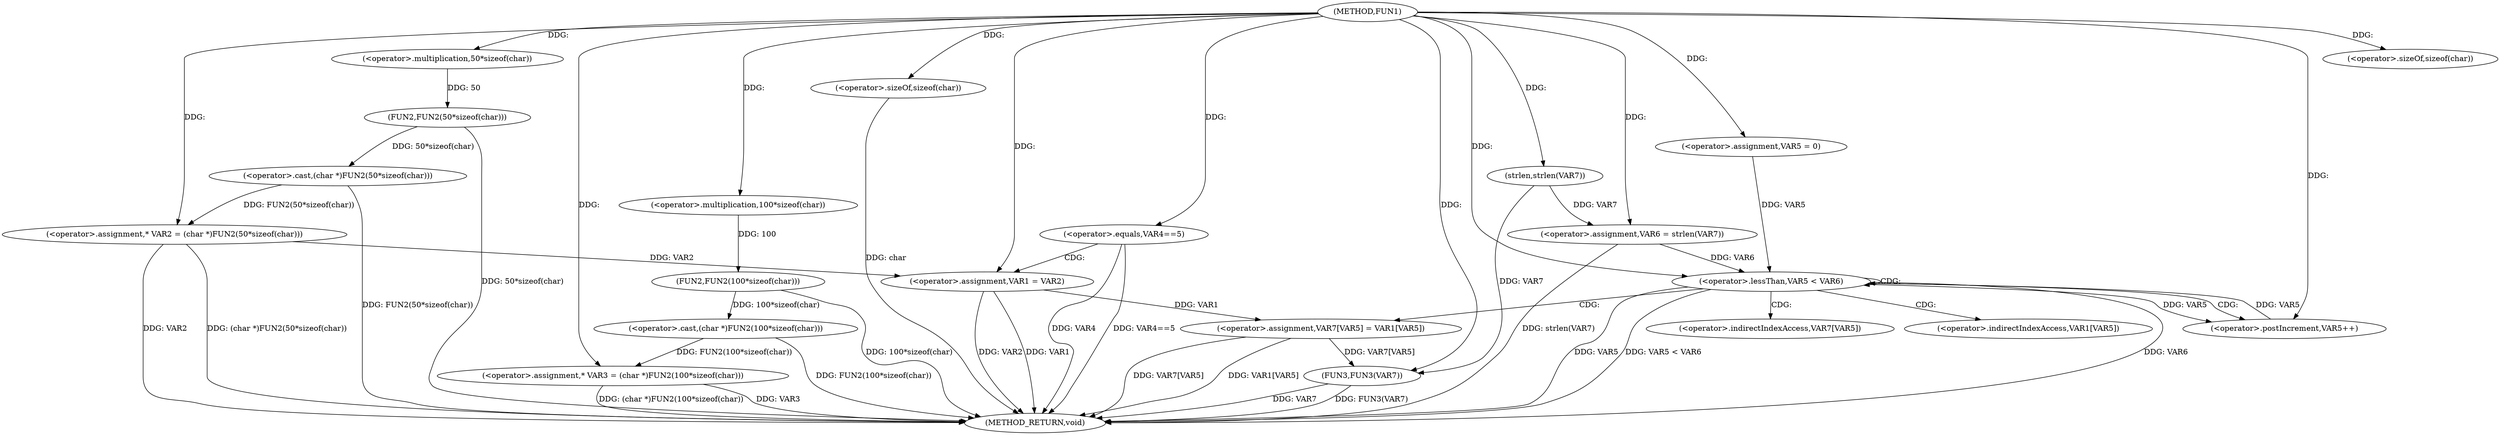 digraph FUN1 {  
"1000100" [label = "(METHOD,FUN1)" ]
"1000158" [label = "(METHOD_RETURN,void)" ]
"1000104" [label = "(<operator>.assignment,* VAR2 = (char *)FUN2(50*sizeof(char)))" ]
"1000106" [label = "(<operator>.cast,(char *)FUN2(50*sizeof(char)))" ]
"1000108" [label = "(FUN2,FUN2(50*sizeof(char)))" ]
"1000109" [label = "(<operator>.multiplication,50*sizeof(char))" ]
"1000111" [label = "(<operator>.sizeOf,sizeof(char))" ]
"1000114" [label = "(<operator>.assignment,* VAR3 = (char *)FUN2(100*sizeof(char)))" ]
"1000116" [label = "(<operator>.cast,(char *)FUN2(100*sizeof(char)))" ]
"1000118" [label = "(FUN2,FUN2(100*sizeof(char)))" ]
"1000119" [label = "(<operator>.multiplication,100*sizeof(char))" ]
"1000121" [label = "(<operator>.sizeOf,sizeof(char))" ]
"1000124" [label = "(<operator>.equals,VAR4==5)" ]
"1000128" [label = "(<operator>.assignment,VAR1 = VAR2)" ]
"1000135" [label = "(<operator>.assignment,VAR6 = strlen(VAR7))" ]
"1000137" [label = "(strlen,strlen(VAR7))" ]
"1000140" [label = "(<operator>.assignment,VAR5 = 0)" ]
"1000143" [label = "(<operator>.lessThan,VAR5 < VAR6)" ]
"1000146" [label = "(<operator>.postIncrement,VAR5++)" ]
"1000149" [label = "(<operator>.assignment,VAR7[VAR5] = VAR1[VAR5])" ]
"1000156" [label = "(FUN3,FUN3(VAR7))" ]
"1000150" [label = "(<operator>.indirectIndexAccess,VAR7[VAR5])" ]
"1000153" [label = "(<operator>.indirectIndexAccess,VAR1[VAR5])" ]
  "1000128" -> "1000158"  [ label = "DDG: VAR2"] 
  "1000124" -> "1000158"  [ label = "DDG: VAR4"] 
  "1000106" -> "1000158"  [ label = "DDG: FUN2(50*sizeof(char))"] 
  "1000156" -> "1000158"  [ label = "DDG: VAR7"] 
  "1000104" -> "1000158"  [ label = "DDG: VAR2"] 
  "1000149" -> "1000158"  [ label = "DDG: VAR1[VAR5]"] 
  "1000116" -> "1000158"  [ label = "DDG: FUN2(100*sizeof(char))"] 
  "1000149" -> "1000158"  [ label = "DDG: VAR7[VAR5]"] 
  "1000118" -> "1000158"  [ label = "DDG: 100*sizeof(char)"] 
  "1000114" -> "1000158"  [ label = "DDG: (char *)FUN2(100*sizeof(char))"] 
  "1000124" -> "1000158"  [ label = "DDG: VAR4==5"] 
  "1000128" -> "1000158"  [ label = "DDG: VAR1"] 
  "1000143" -> "1000158"  [ label = "DDG: VAR5"] 
  "1000114" -> "1000158"  [ label = "DDG: VAR3"] 
  "1000143" -> "1000158"  [ label = "DDG: VAR5 < VAR6"] 
  "1000121" -> "1000158"  [ label = "DDG: char"] 
  "1000143" -> "1000158"  [ label = "DDG: VAR6"] 
  "1000156" -> "1000158"  [ label = "DDG: FUN3(VAR7)"] 
  "1000135" -> "1000158"  [ label = "DDG: strlen(VAR7)"] 
  "1000104" -> "1000158"  [ label = "DDG: (char *)FUN2(50*sizeof(char))"] 
  "1000108" -> "1000158"  [ label = "DDG: 50*sizeof(char)"] 
  "1000106" -> "1000104"  [ label = "DDG: FUN2(50*sizeof(char))"] 
  "1000100" -> "1000104"  [ label = "DDG: "] 
  "1000108" -> "1000106"  [ label = "DDG: 50*sizeof(char)"] 
  "1000109" -> "1000108"  [ label = "DDG: 50"] 
  "1000100" -> "1000109"  [ label = "DDG: "] 
  "1000100" -> "1000111"  [ label = "DDG: "] 
  "1000116" -> "1000114"  [ label = "DDG: FUN2(100*sizeof(char))"] 
  "1000100" -> "1000114"  [ label = "DDG: "] 
  "1000118" -> "1000116"  [ label = "DDG: 100*sizeof(char)"] 
  "1000119" -> "1000118"  [ label = "DDG: 100"] 
  "1000100" -> "1000119"  [ label = "DDG: "] 
  "1000100" -> "1000121"  [ label = "DDG: "] 
  "1000100" -> "1000124"  [ label = "DDG: "] 
  "1000104" -> "1000128"  [ label = "DDG: VAR2"] 
  "1000100" -> "1000128"  [ label = "DDG: "] 
  "1000137" -> "1000135"  [ label = "DDG: VAR7"] 
  "1000100" -> "1000135"  [ label = "DDG: "] 
  "1000100" -> "1000137"  [ label = "DDG: "] 
  "1000100" -> "1000140"  [ label = "DDG: "] 
  "1000140" -> "1000143"  [ label = "DDG: VAR5"] 
  "1000146" -> "1000143"  [ label = "DDG: VAR5"] 
  "1000100" -> "1000143"  [ label = "DDG: "] 
  "1000135" -> "1000143"  [ label = "DDG: VAR6"] 
  "1000143" -> "1000146"  [ label = "DDG: VAR5"] 
  "1000100" -> "1000146"  [ label = "DDG: "] 
  "1000128" -> "1000149"  [ label = "DDG: VAR1"] 
  "1000149" -> "1000156"  [ label = "DDG: VAR7[VAR5]"] 
  "1000137" -> "1000156"  [ label = "DDG: VAR7"] 
  "1000100" -> "1000156"  [ label = "DDG: "] 
  "1000124" -> "1000128"  [ label = "CDG: "] 
  "1000143" -> "1000153"  [ label = "CDG: "] 
  "1000143" -> "1000150"  [ label = "CDG: "] 
  "1000143" -> "1000146"  [ label = "CDG: "] 
  "1000143" -> "1000143"  [ label = "CDG: "] 
  "1000143" -> "1000149"  [ label = "CDG: "] 
}
